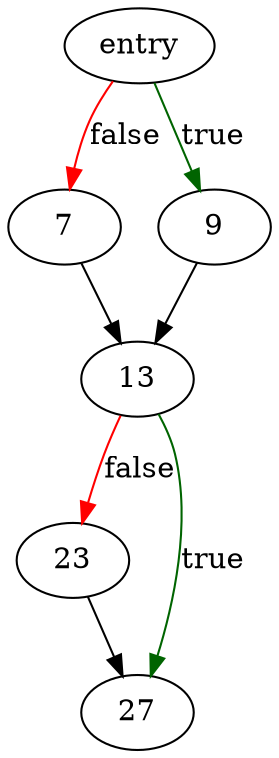 digraph "mb_copy" {
	// Node definitions.
	2 [label=entry];
	7;
	9;
	13;
	23;
	27;

	// Edge definitions.
	2 -> 7 [
		color=red
		label=false
	];
	2 -> 9 [
		color=darkgreen
		label=true
	];
	7 -> 13;
	9 -> 13;
	13 -> 23 [
		color=red
		label=false
	];
	13 -> 27 [
		color=darkgreen
		label=true
	];
	23 -> 27;
}